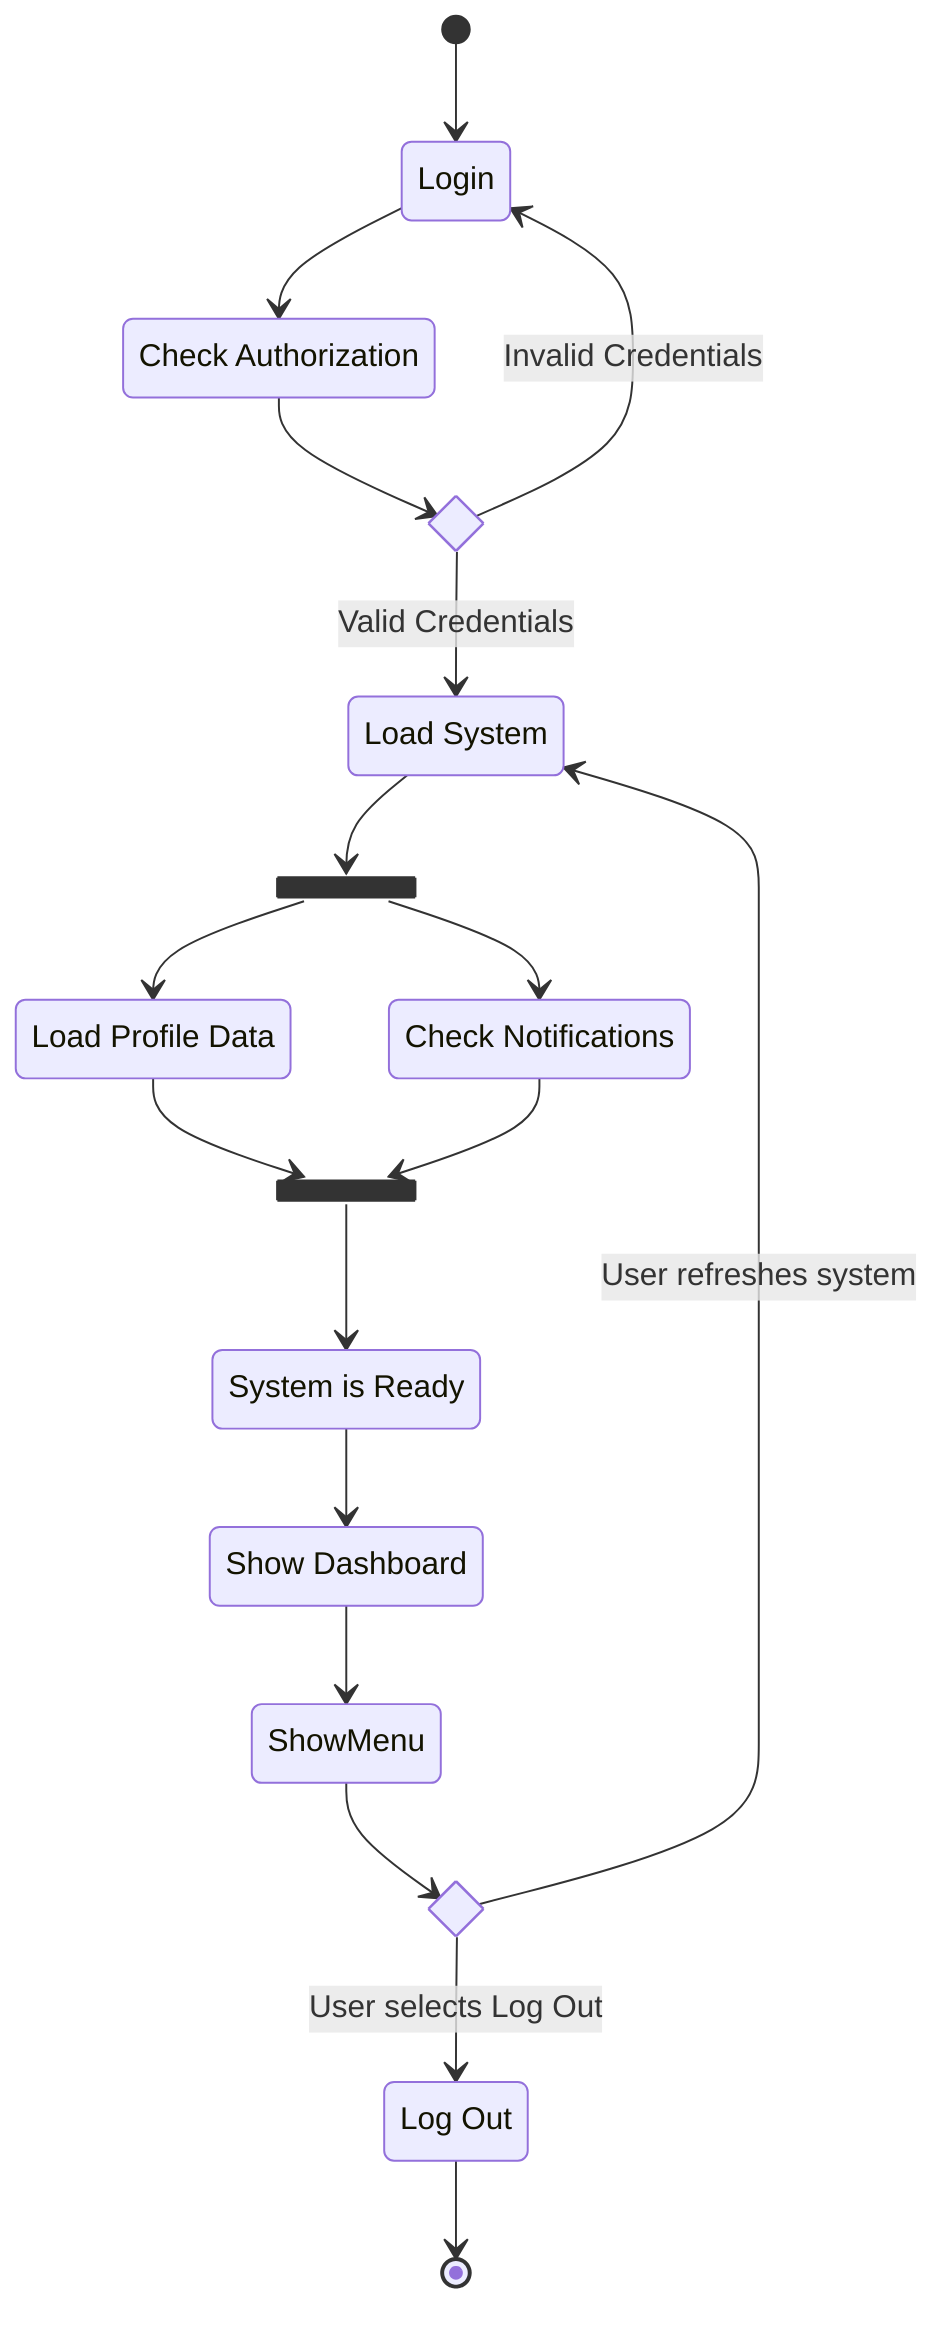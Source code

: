 stateDiagram-v2
	%% variableName: Display Name
	Login: Login
	AuthCheck: Check Authorization
	LoadSystem: Load System
	Dashboard: Show Dashboard
	ShowMenu: ShowMenu
	LoadProfile: Load Profile Data
	CheckNotifications: Check Notifications
	SystemReady: System is Ready
	LogOut: Log Out

	%% syntax for split/merge nodes
	%% state variableName <<choice>>
	state authSplit <<choice>>
	state userSplit <<choice>>

	%% syntax for fork/join nodes
	%% state variableName <<fork/join>>
	state systemFork <<fork>>
	state systemJoin <<join>>

	[*]-->Login
	Login-->AuthCheck
	AuthCheck-->authSplit
	authSplit-->Login: Invalid Credentials
	authSplit-->LoadSystem: Valid Credentials
	LoadSystem --> systemFork
	systemFork-->LoadProfile
	LoadProfile-->systemJoin
	systemFork-->CheckNotifications
	CheckNotifications-->systemJoin
	systemJoin-->SystemReady
	SystemReady-->Dashboard
	Dashboard-->ShowMenu
	ShowMenu-->userSplit
	userSplit-->LoadSystem: User refreshes system
	userSplit-->LogOut: User selects Log Out
	LogOut-->[*]